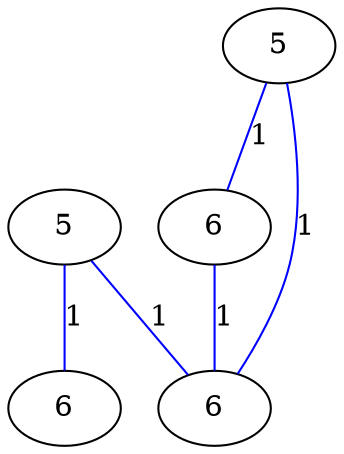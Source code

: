 graph G {
	0 [label="5"];
	1 [label="5"];
	2 [label="6"];
	3 [label="6"];
	4 [label="6"];
	0 -- 2 [label="1", color=blue];
	0 -- 4 [label="1", color=blue];
	1 -- 3 [label="1", color=blue];
	1 -- 4 [label="1", color=blue];
	3 -- 4 [label="1", color=blue];
}